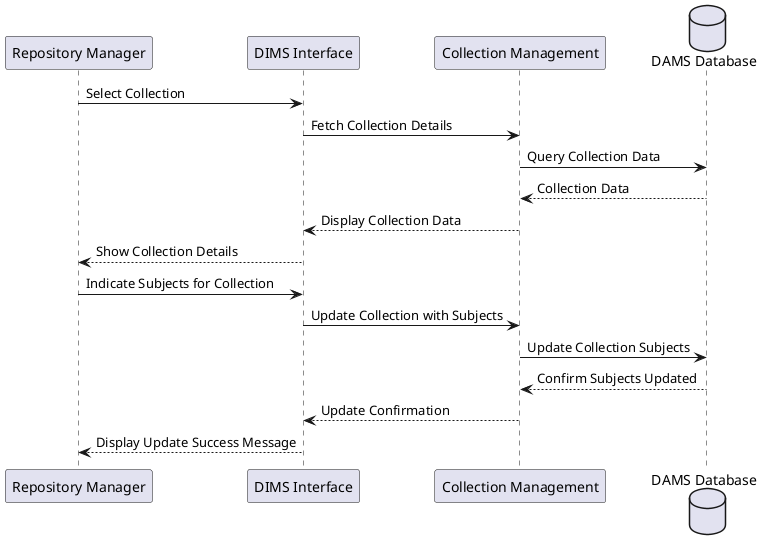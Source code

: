 @startuml
participant "Repository Manager" as RM
participant "DIMS Interface" as DI
participant "Collection Management" as CM
database "DAMS Database" as DB

RM -> DI : Select Collection
DI -> CM : Fetch Collection Details
CM -> DB : Query Collection Data
DB --> CM : Collection Data
CM --> DI : Display Collection Data
DI --> RM : Show Collection Details

RM -> DI : Indicate Subjects for Collection
DI -> CM : Update Collection with Subjects
CM -> DB : Update Collection Subjects
DB --> CM : Confirm Subjects Updated
CM --> DI : Update Confirmation
DI --> RM : Display Update Success Message

@enduml